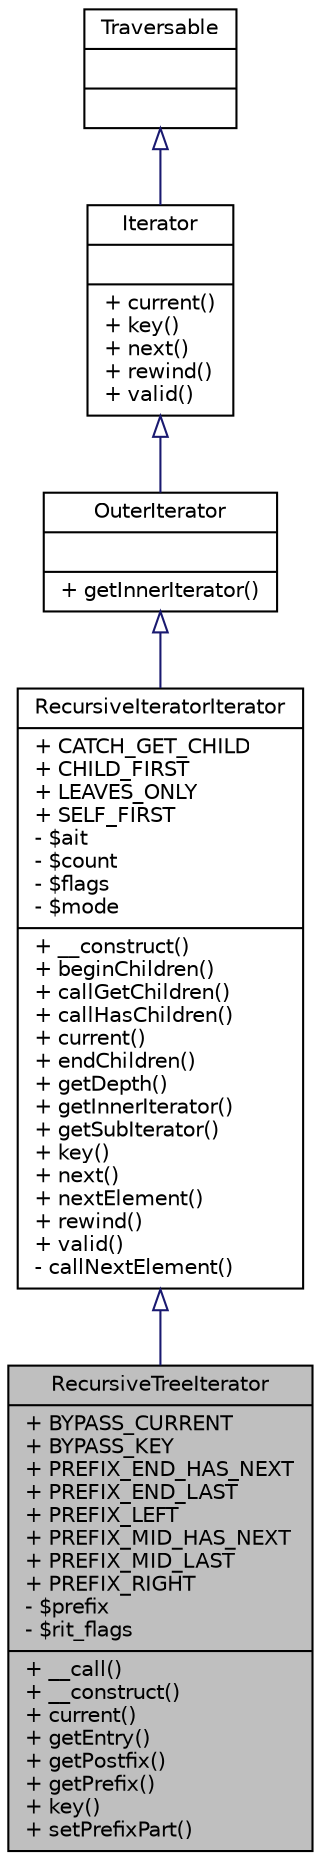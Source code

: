 digraph "RecursiveTreeIterator"
{
  edge [fontname="Helvetica",fontsize="10",labelfontname="Helvetica",labelfontsize="10"];
  node [fontname="Helvetica",fontsize="10",shape=record];
  Node1 [label="{RecursiveTreeIterator\n|+ BYPASS_CURRENT\l+ BYPASS_KEY\l+ PREFIX_END_HAS_NEXT\l+ PREFIX_END_LAST\l+ PREFIX_LEFT\l+ PREFIX_MID_HAS_NEXT\l+ PREFIX_MID_LAST\l+ PREFIX_RIGHT\l- $prefix\l- $rit_flags\l|+ __call()\l+ __construct()\l+ current()\l+ getEntry()\l+ getPostfix()\l+ getPrefix()\l+ key()\l+ setPrefixPart()\l}",height=0.2,width=0.4,color="black", fillcolor="grey75", style="filled" fontcolor="black"];
  Node2 -> Node1 [dir="back",color="midnightblue",fontsize="10",style="solid",arrowtail="onormal",fontname="Helvetica"];
  Node2 [label="{RecursiveIteratorIterator\n|+ CATCH_GET_CHILD\l+ CHILD_FIRST\l+ LEAVES_ONLY\l+ SELF_FIRST\l- $ait\l- $count\l- $flags\l- $mode\l|+ __construct()\l+ beginChildren()\l+ callGetChildren()\l+ callHasChildren()\l+ current()\l+ endChildren()\l+ getDepth()\l+ getInnerIterator()\l+ getSubIterator()\l+ key()\l+ next()\l+ nextElement()\l+ rewind()\l+ valid()\l- callNextElement()\l}",height=0.2,width=0.4,color="black", fillcolor="white", style="filled",URL="$classRecursiveIteratorIterator.html",tooltip="Iterates through recursive iterators. "];
  Node3 -> Node2 [dir="back",color="midnightblue",fontsize="10",style="solid",arrowtail="onormal",fontname="Helvetica"];
  Node3 [label="{OuterIterator\n||+ getInnerIterator()\l}",height=0.2,width=0.4,color="black", fillcolor="white", style="filled",URL="$interfaceOuterIterator.html",tooltip="Interface to access the current inner iteraor of iterator wrappers. "];
  Node4 -> Node3 [dir="back",color="midnightblue",fontsize="10",style="solid",arrowtail="onormal",fontname="Helvetica"];
  Node4 [label="{Iterator\n||+ current()\l+ key()\l+ next()\l+ rewind()\l+ valid()\l}",height=0.2,width=0.4,color="black", fillcolor="white", style="filled",URL="$interfaceIterator.html",tooltip="Basic iterator. "];
  Node5 -> Node4 [dir="back",color="midnightblue",fontsize="10",style="solid",arrowtail="onormal",fontname="Helvetica"];
  Node5 [label="{Traversable\n||}",height=0.2,width=0.4,color="black", fillcolor="white", style="filled",URL="$interfaceTraversable.html",tooltip="Interface to detect a class is traversable using foreach. "];
}
